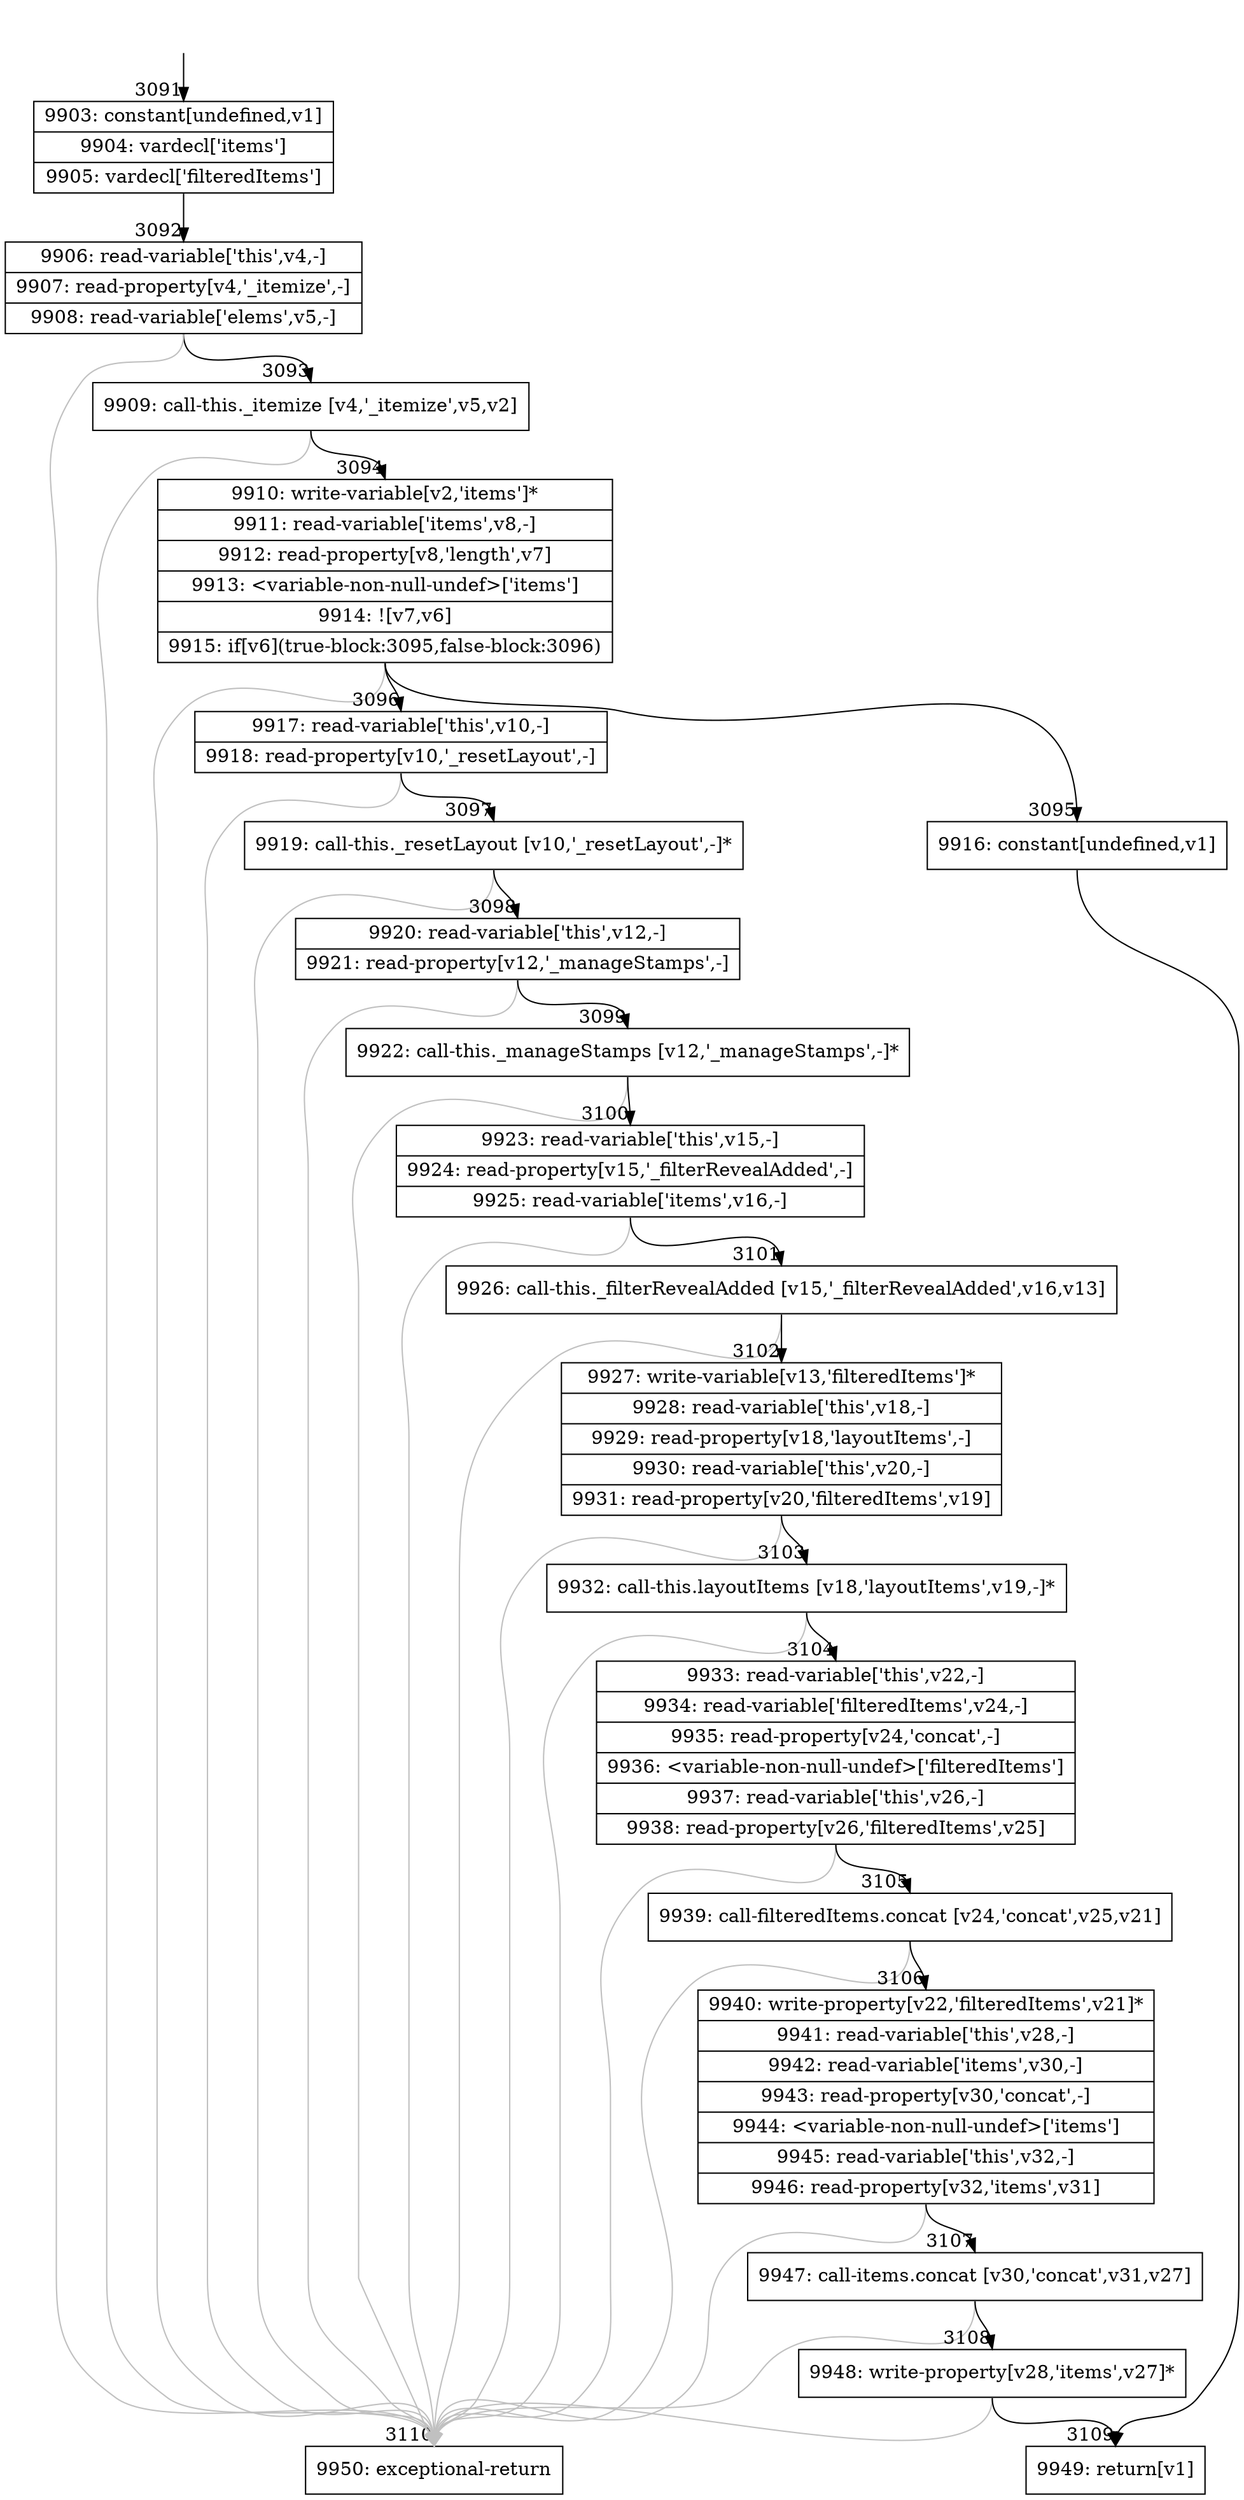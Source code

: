 digraph {
rankdir="TD"
BB_entry292[shape=none,label=""];
BB_entry292 -> BB3091 [tailport=s, headport=n, headlabel="    3091"]
BB3091 [shape=record label="{9903: constant[undefined,v1]|9904: vardecl['items']|9905: vardecl['filteredItems']}" ] 
BB3091 -> BB3092 [tailport=s, headport=n, headlabel="      3092"]
BB3092 [shape=record label="{9906: read-variable['this',v4,-]|9907: read-property[v4,'_itemize',-]|9908: read-variable['elems',v5,-]}" ] 
BB3092 -> BB3093 [tailport=s, headport=n, headlabel="      3093"]
BB3092 -> BB3110 [tailport=s, headport=n, color=gray, headlabel="      3110"]
BB3093 [shape=record label="{9909: call-this._itemize [v4,'_itemize',v5,v2]}" ] 
BB3093 -> BB3094 [tailport=s, headport=n, headlabel="      3094"]
BB3093 -> BB3110 [tailport=s, headport=n, color=gray]
BB3094 [shape=record label="{9910: write-variable[v2,'items']*|9911: read-variable['items',v8,-]|9912: read-property[v8,'length',v7]|9913: \<variable-non-null-undef\>['items']|9914: ![v7,v6]|9915: if[v6](true-block:3095,false-block:3096)}" ] 
BB3094 -> BB3095 [tailport=s, headport=n, headlabel="      3095"]
BB3094 -> BB3096 [tailport=s, headport=n, headlabel="      3096"]
BB3094 -> BB3110 [tailport=s, headport=n, color=gray]
BB3095 [shape=record label="{9916: constant[undefined,v1]}" ] 
BB3095 -> BB3109 [tailport=s, headport=n, headlabel="      3109"]
BB3096 [shape=record label="{9917: read-variable['this',v10,-]|9918: read-property[v10,'_resetLayout',-]}" ] 
BB3096 -> BB3097 [tailport=s, headport=n, headlabel="      3097"]
BB3096 -> BB3110 [tailport=s, headport=n, color=gray]
BB3097 [shape=record label="{9919: call-this._resetLayout [v10,'_resetLayout',-]*}" ] 
BB3097 -> BB3098 [tailport=s, headport=n, headlabel="      3098"]
BB3097 -> BB3110 [tailport=s, headport=n, color=gray]
BB3098 [shape=record label="{9920: read-variable['this',v12,-]|9921: read-property[v12,'_manageStamps',-]}" ] 
BB3098 -> BB3099 [tailport=s, headport=n, headlabel="      3099"]
BB3098 -> BB3110 [tailport=s, headport=n, color=gray]
BB3099 [shape=record label="{9922: call-this._manageStamps [v12,'_manageStamps',-]*}" ] 
BB3099 -> BB3100 [tailport=s, headport=n, headlabel="      3100"]
BB3099 -> BB3110 [tailport=s, headport=n, color=gray]
BB3100 [shape=record label="{9923: read-variable['this',v15,-]|9924: read-property[v15,'_filterRevealAdded',-]|9925: read-variable['items',v16,-]}" ] 
BB3100 -> BB3101 [tailport=s, headport=n, headlabel="      3101"]
BB3100 -> BB3110 [tailport=s, headport=n, color=gray]
BB3101 [shape=record label="{9926: call-this._filterRevealAdded [v15,'_filterRevealAdded',v16,v13]}" ] 
BB3101 -> BB3102 [tailport=s, headport=n, headlabel="      3102"]
BB3101 -> BB3110 [tailport=s, headport=n, color=gray]
BB3102 [shape=record label="{9927: write-variable[v13,'filteredItems']*|9928: read-variable['this',v18,-]|9929: read-property[v18,'layoutItems',-]|9930: read-variable['this',v20,-]|9931: read-property[v20,'filteredItems',v19]}" ] 
BB3102 -> BB3103 [tailport=s, headport=n, headlabel="      3103"]
BB3102 -> BB3110 [tailport=s, headport=n, color=gray]
BB3103 [shape=record label="{9932: call-this.layoutItems [v18,'layoutItems',v19,-]*}" ] 
BB3103 -> BB3104 [tailport=s, headport=n, headlabel="      3104"]
BB3103 -> BB3110 [tailport=s, headport=n, color=gray]
BB3104 [shape=record label="{9933: read-variable['this',v22,-]|9934: read-variable['filteredItems',v24,-]|9935: read-property[v24,'concat',-]|9936: \<variable-non-null-undef\>['filteredItems']|9937: read-variable['this',v26,-]|9938: read-property[v26,'filteredItems',v25]}" ] 
BB3104 -> BB3105 [tailport=s, headport=n, headlabel="      3105"]
BB3104 -> BB3110 [tailport=s, headport=n, color=gray]
BB3105 [shape=record label="{9939: call-filteredItems.concat [v24,'concat',v25,v21]}" ] 
BB3105 -> BB3106 [tailport=s, headport=n, headlabel="      3106"]
BB3105 -> BB3110 [tailport=s, headport=n, color=gray]
BB3106 [shape=record label="{9940: write-property[v22,'filteredItems',v21]*|9941: read-variable['this',v28,-]|9942: read-variable['items',v30,-]|9943: read-property[v30,'concat',-]|9944: \<variable-non-null-undef\>['items']|9945: read-variable['this',v32,-]|9946: read-property[v32,'items',v31]}" ] 
BB3106 -> BB3107 [tailport=s, headport=n, headlabel="      3107"]
BB3106 -> BB3110 [tailport=s, headport=n, color=gray]
BB3107 [shape=record label="{9947: call-items.concat [v30,'concat',v31,v27]}" ] 
BB3107 -> BB3108 [tailport=s, headport=n, headlabel="      3108"]
BB3107 -> BB3110 [tailport=s, headport=n, color=gray]
BB3108 [shape=record label="{9948: write-property[v28,'items',v27]*}" ] 
BB3108 -> BB3109 [tailport=s, headport=n]
BB3108 -> BB3110 [tailport=s, headport=n, color=gray]
BB3109 [shape=record label="{9949: return[v1]}" ] 
BB3110 [shape=record label="{9950: exceptional-return}" ] 
//#$~ 4148
}
